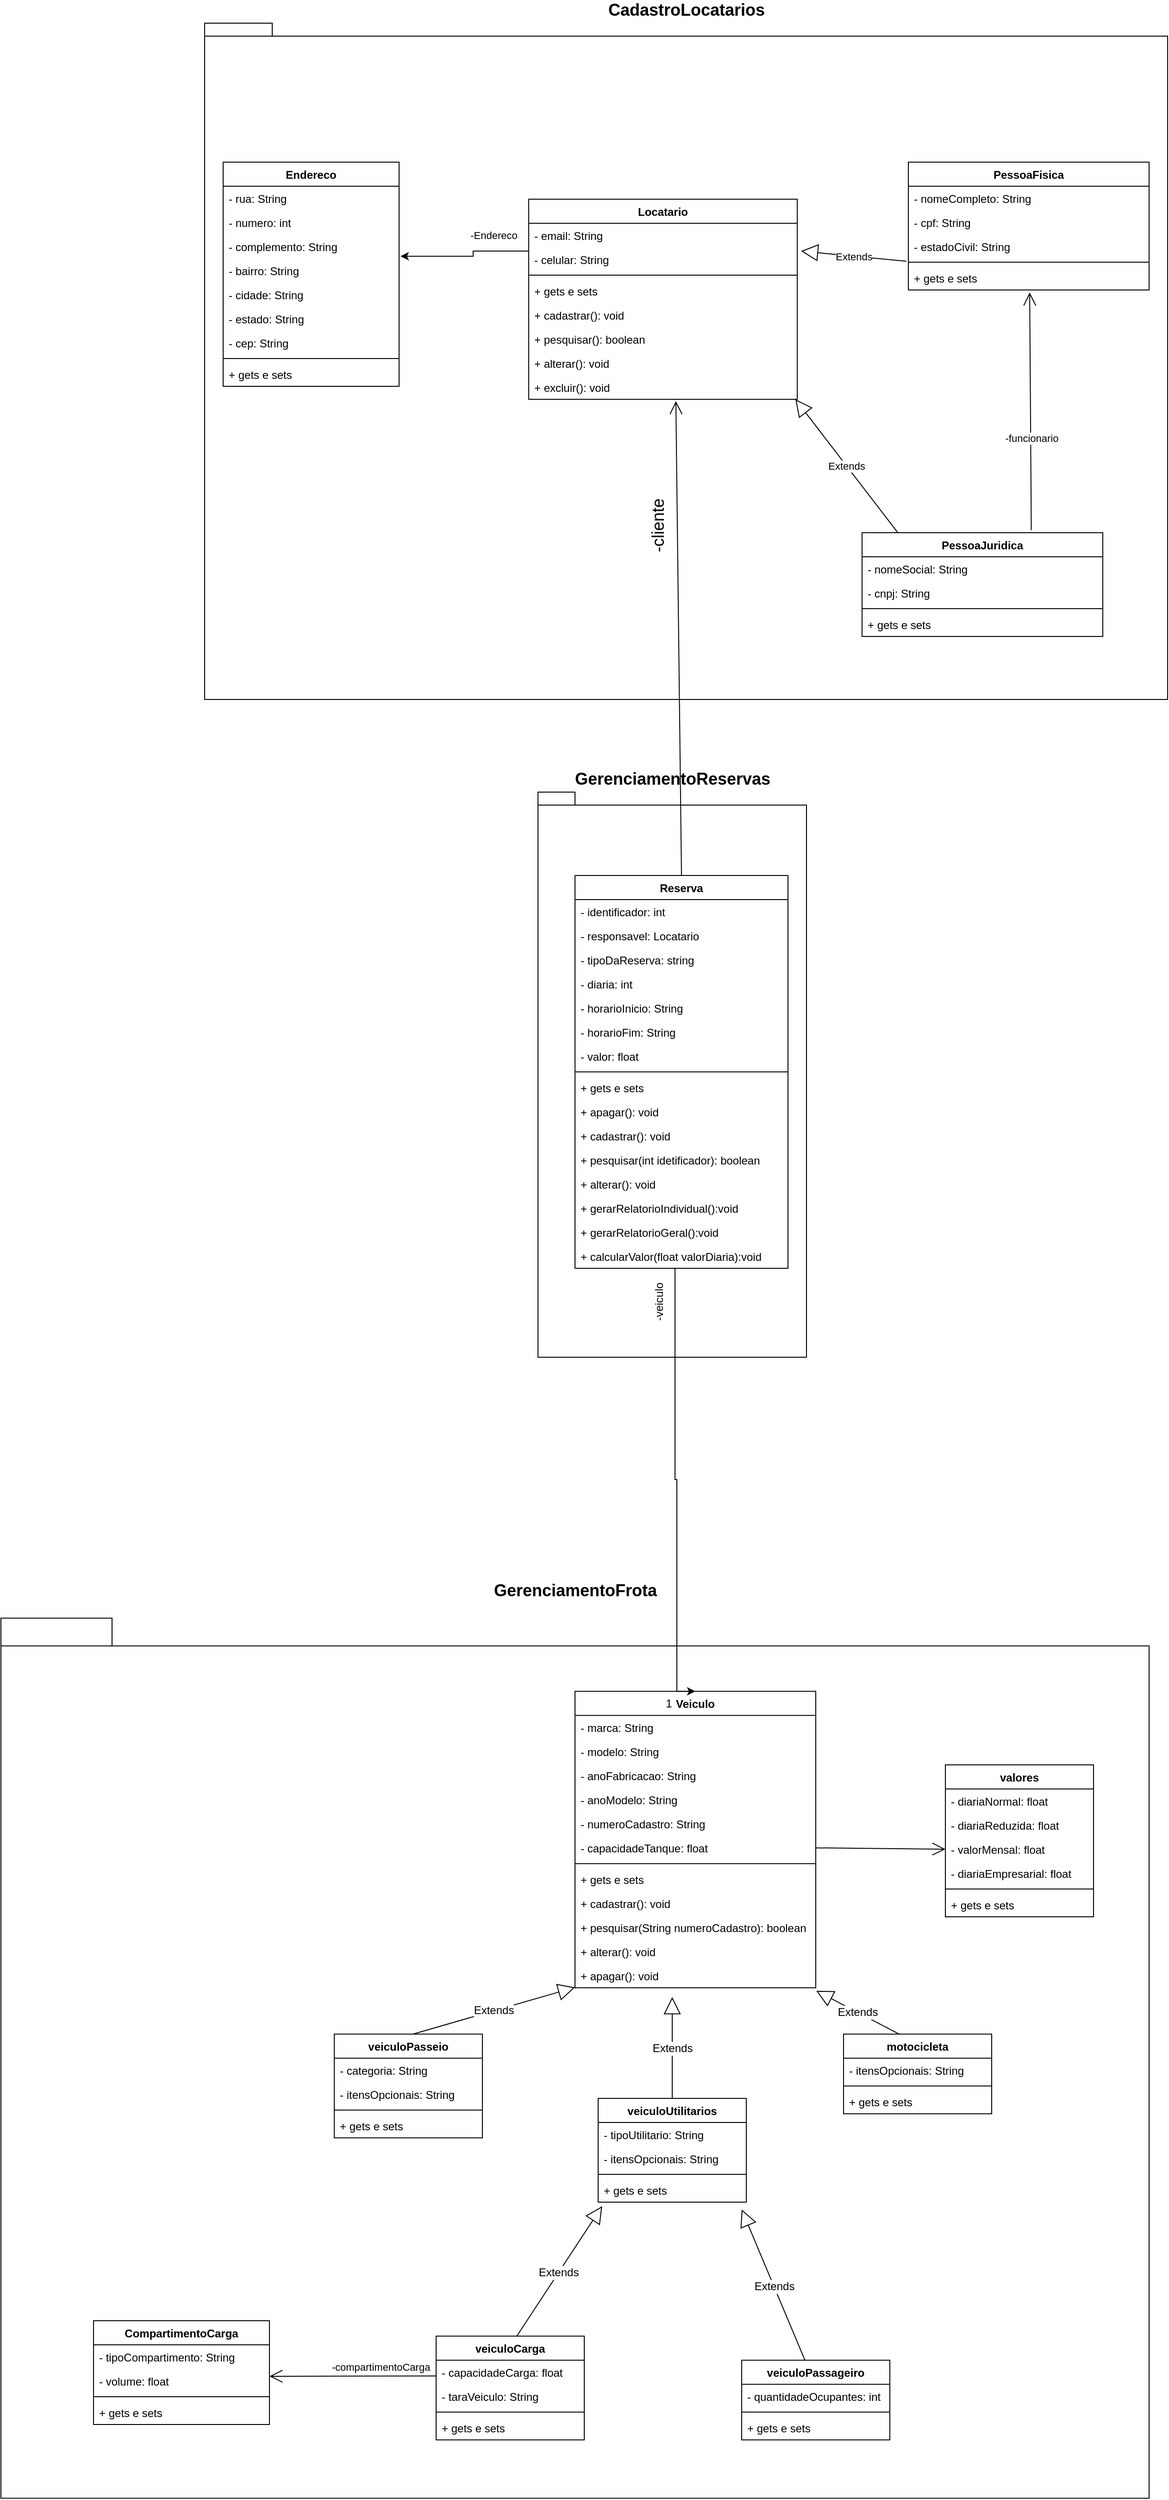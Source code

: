 <mxfile version="17.2.1" type="device" pages="3"><diagram id="tf4z2YdfsSsAsKfyZ3X5" name="UML Classe"><mxGraphModel dx="1654" dy="2797" grid="1" gridSize="10" guides="1" tooltips="1" connect="1" arrows="1" fold="1" page="1" pageScale="1" pageWidth="827" pageHeight="1169" math="0" shadow="0"><root><mxCell id="0"/><mxCell id="1" parent="0"/><mxCell id="j_2TIGvsbn6ngJ1_JgvB-1" value="&lt;font style=&quot;font-size: 18px&quot;&gt;CadastroLocatarios&lt;/font&gt;" style="shape=folder;fontStyle=1;spacingTop=10;tabWidth=40;tabHeight=14;tabPosition=left;html=1;labelBackgroundColor=none;labelBorderColor=none;labelPosition=center;verticalLabelPosition=top;align=center;verticalAlign=bottom;" parent="1" vertex="1"><mxGeometry x="-520" y="-2240" width="1040" height="730" as="geometry"/></mxCell><mxCell id="Z25f5_jNdofIZQ-uqqJR-27" value="" style="edgeStyle=orthogonalEdgeStyle;rounded=0;orthogonalLoop=1;jettySize=auto;html=1;entryX=1.008;entryY=0.907;entryDx=0;entryDy=0;entryPerimeter=0;" parent="1" source="j_2TIGvsbn6ngJ1_JgvB-14" target="j_2TIGvsbn6ngJ1_JgvB-25" edge="1"><mxGeometry relative="1" as="geometry"><mxPoint x="-250" y="-1994" as="targetPoint"/><Array as="points"><mxPoint x="-230" y="-1994"/><mxPoint x="-230" y="-1988"/></Array></mxGeometry></mxCell><mxCell id="Z25f5_jNdofIZQ-uqqJR-29" value="-Endereco" style="edgeLabel;html=1;align=center;verticalAlign=middle;resizable=0;points=[];" parent="Z25f5_jNdofIZQ-uqqJR-27" vertex="1" connectable="0"><mxGeometry x="-0.728" y="-1" relative="1" as="geometry"><mxPoint x="-19" y="-16" as="offset"/></mxGeometry></mxCell><mxCell id="j_2TIGvsbn6ngJ1_JgvB-14" value="Locatario" style="swimlane;fontStyle=1;align=center;verticalAlign=top;childLayout=stackLayout;horizontal=1;startSize=26;horizontalStack=0;resizeParent=1;resizeParentMax=0;resizeLast=0;collapsible=1;marginBottom=0;" parent="1" vertex="1"><mxGeometry x="-170" y="-2050" width="290" height="216" as="geometry"/></mxCell><mxCell id="j_2TIGvsbn6ngJ1_JgvB-15" value="- email: String" style="text;strokeColor=none;fillColor=none;align=left;verticalAlign=top;spacingLeft=4;spacingRight=4;overflow=hidden;rotatable=0;points=[[0,0.5],[1,0.5]];portConstraint=eastwest;" parent="j_2TIGvsbn6ngJ1_JgvB-14" vertex="1"><mxGeometry y="26" width="290" height="26" as="geometry"/></mxCell><mxCell id="j_2TIGvsbn6ngJ1_JgvB-18" value="- celular: String" style="text;strokeColor=none;fillColor=none;align=left;verticalAlign=top;spacingLeft=4;spacingRight=4;overflow=hidden;rotatable=0;points=[[0,0.5],[1,0.5]];portConstraint=eastwest;" parent="j_2TIGvsbn6ngJ1_JgvB-14" vertex="1"><mxGeometry y="52" width="290" height="26" as="geometry"/></mxCell><mxCell id="j_2TIGvsbn6ngJ1_JgvB-16" value="" style="line;strokeWidth=1;fillColor=none;align=left;verticalAlign=middle;spacingTop=-1;spacingLeft=3;spacingRight=3;rotatable=0;labelPosition=right;points=[];portConstraint=eastwest;" parent="j_2TIGvsbn6ngJ1_JgvB-14" vertex="1"><mxGeometry y="78" width="290" height="8" as="geometry"/></mxCell><mxCell id="j_2TIGvsbn6ngJ1_JgvB-17" value="+ gets e sets" style="text;strokeColor=none;fillColor=none;align=left;verticalAlign=top;spacingLeft=4;spacingRight=4;overflow=hidden;rotatable=0;points=[[0,0.5],[1,0.5]];portConstraint=eastwest;" parent="j_2TIGvsbn6ngJ1_JgvB-14" vertex="1"><mxGeometry y="86" width="290" height="26" as="geometry"/></mxCell><mxCell id="Z25f5_jNdofIZQ-uqqJR-9" value="+ cadastrar(): void" style="text;strokeColor=none;fillColor=none;align=left;verticalAlign=top;spacingLeft=4;spacingRight=4;overflow=hidden;rotatable=0;points=[[0,0.5],[1,0.5]];portConstraint=eastwest;rounded=0;shadow=0;glass=0;sketch=0;" parent="j_2TIGvsbn6ngJ1_JgvB-14" vertex="1"><mxGeometry y="112" width="290" height="26" as="geometry"/></mxCell><mxCell id="Z25f5_jNdofIZQ-uqqJR-11" value="+ pesquisar(): boolean" style="text;strokeColor=none;fillColor=none;align=left;verticalAlign=top;spacingLeft=4;spacingRight=4;overflow=hidden;rotatable=0;points=[[0,0.5],[1,0.5]];portConstraint=eastwest;rounded=0;shadow=0;glass=0;sketch=0;" parent="j_2TIGvsbn6ngJ1_JgvB-14" vertex="1"><mxGeometry y="138" width="290" height="26" as="geometry"/></mxCell><mxCell id="Z25f5_jNdofIZQ-uqqJR-10" value="+ alterar(): void" style="text;strokeColor=none;fillColor=none;align=left;verticalAlign=top;spacingLeft=4;spacingRight=4;overflow=hidden;rotatable=0;points=[[0,0.5],[1,0.5]];portConstraint=eastwest;rounded=0;shadow=0;glass=0;sketch=0;" parent="j_2TIGvsbn6ngJ1_JgvB-14" vertex="1"><mxGeometry y="164" width="290" height="26" as="geometry"/></mxCell><mxCell id="Z25f5_jNdofIZQ-uqqJR-12" value="+ excluir(): void" style="text;strokeColor=none;fillColor=none;align=left;verticalAlign=top;spacingLeft=4;spacingRight=4;overflow=hidden;rotatable=0;points=[[0,0.5],[1,0.5]];portConstraint=eastwest;rounded=0;shadow=0;glass=0;sketch=0;" parent="j_2TIGvsbn6ngJ1_JgvB-14" vertex="1"><mxGeometry y="190" width="290" height="26" as="geometry"/></mxCell><mxCell id="j_2TIGvsbn6ngJ1_JgvB-2" value="Endereco" style="swimlane;fontStyle=1;align=center;verticalAlign=top;childLayout=stackLayout;horizontal=1;startSize=26;horizontalStack=0;resizeParent=1;resizeParentMax=0;resizeLast=0;collapsible=1;marginBottom=0;" parent="1" vertex="1"><mxGeometry x="-500" y="-2090" width="190" height="242" as="geometry"/></mxCell><mxCell id="j_2TIGvsbn6ngJ1_JgvB-3" value="- rua: String" style="text;strokeColor=none;fillColor=none;align=left;verticalAlign=top;spacingLeft=4;spacingRight=4;overflow=hidden;rotatable=0;points=[[0,0.5],[1,0.5]];portConstraint=eastwest;" parent="j_2TIGvsbn6ngJ1_JgvB-2" vertex="1"><mxGeometry y="26" width="190" height="26" as="geometry"/></mxCell><mxCell id="j_2TIGvsbn6ngJ1_JgvB-24" value="- numero: int" style="text;strokeColor=none;fillColor=none;align=left;verticalAlign=top;spacingLeft=4;spacingRight=4;overflow=hidden;rotatable=0;points=[[0,0.5],[1,0.5]];portConstraint=eastwest;" parent="j_2TIGvsbn6ngJ1_JgvB-2" vertex="1"><mxGeometry y="52" width="190" height="26" as="geometry"/></mxCell><mxCell id="j_2TIGvsbn6ngJ1_JgvB-25" value="- complemento: String" style="text;strokeColor=none;fillColor=none;align=left;verticalAlign=top;spacingLeft=4;spacingRight=4;overflow=hidden;rotatable=0;points=[[0,0.5],[1,0.5]];portConstraint=eastwest;" parent="j_2TIGvsbn6ngJ1_JgvB-2" vertex="1"><mxGeometry y="78" width="190" height="26" as="geometry"/></mxCell><mxCell id="j_2TIGvsbn6ngJ1_JgvB-26" value="- bairro: String" style="text;strokeColor=none;fillColor=none;align=left;verticalAlign=top;spacingLeft=4;spacingRight=4;overflow=hidden;rotatable=0;points=[[0,0.5],[1,0.5]];portConstraint=eastwest;" parent="j_2TIGvsbn6ngJ1_JgvB-2" vertex="1"><mxGeometry y="104" width="190" height="26" as="geometry"/></mxCell><mxCell id="j_2TIGvsbn6ngJ1_JgvB-27" value="- cidade: String" style="text;strokeColor=none;fillColor=none;align=left;verticalAlign=top;spacingLeft=4;spacingRight=4;overflow=hidden;rotatable=0;points=[[0,0.5],[1,0.5]];portConstraint=eastwest;" parent="j_2TIGvsbn6ngJ1_JgvB-2" vertex="1"><mxGeometry y="130" width="190" height="26" as="geometry"/></mxCell><mxCell id="j_2TIGvsbn6ngJ1_JgvB-28" value="- estado: String" style="text;strokeColor=none;fillColor=none;align=left;verticalAlign=top;spacingLeft=4;spacingRight=4;overflow=hidden;rotatable=0;points=[[0,0.5],[1,0.5]];portConstraint=eastwest;" parent="j_2TIGvsbn6ngJ1_JgvB-2" vertex="1"><mxGeometry y="156" width="190" height="26" as="geometry"/></mxCell><mxCell id="j_2TIGvsbn6ngJ1_JgvB-29" value="- cep: String" style="text;strokeColor=none;fillColor=none;align=left;verticalAlign=top;spacingLeft=4;spacingRight=4;overflow=hidden;rotatable=0;points=[[0,0.5],[1,0.5]];portConstraint=eastwest;" parent="j_2TIGvsbn6ngJ1_JgvB-2" vertex="1"><mxGeometry y="182" width="190" height="26" as="geometry"/></mxCell><mxCell id="j_2TIGvsbn6ngJ1_JgvB-4" value="" style="line;strokeWidth=1;fillColor=none;align=left;verticalAlign=middle;spacingTop=-1;spacingLeft=3;spacingRight=3;rotatable=0;labelPosition=right;points=[];portConstraint=eastwest;" parent="j_2TIGvsbn6ngJ1_JgvB-2" vertex="1"><mxGeometry y="208" width="190" height="8" as="geometry"/></mxCell><mxCell id="j_2TIGvsbn6ngJ1_JgvB-5" value="+ gets e sets&#10;" style="text;strokeColor=none;fillColor=none;align=left;verticalAlign=top;spacingLeft=4;spacingRight=4;overflow=hidden;rotatable=0;points=[[0,0.5],[1,0.5]];portConstraint=eastwest;" parent="j_2TIGvsbn6ngJ1_JgvB-2" vertex="1"><mxGeometry y="216" width="190" height="26" as="geometry"/></mxCell><mxCell id="j_2TIGvsbn6ngJ1_JgvB-63" value="Extends" style="endArrow=block;endSize=16;endFill=0;html=1;rounded=0;entryX=1.014;entryY=1.154;entryDx=0;entryDy=0;exitX=-0.008;exitY=-0.192;exitDx=0;exitDy=0;exitPerimeter=0;entryPerimeter=0;" parent="1" source="Z25f5_jNdofIZQ-uqqJR-4" target="j_2TIGvsbn6ngJ1_JgvB-15" edge="1"><mxGeometry width="160" relative="1" as="geometry"><mxPoint x="300" y="-1855" as="sourcePoint"/><mxPoint x="170" y="-1725" as="targetPoint"/></mxGeometry></mxCell><mxCell id="j_2TIGvsbn6ngJ1_JgvB-65" value="Extends" style="endArrow=block;endSize=16;endFill=0;html=1;rounded=0;exitX=0.149;exitY=0.001;exitDx=0;exitDy=0;entryX=0.993;entryY=1;entryDx=0;entryDy=0;entryPerimeter=0;exitPerimeter=0;" parent="1" source="Z25f5_jNdofIZQ-uqqJR-13" target="Z25f5_jNdofIZQ-uqqJR-12" edge="1"><mxGeometry width="160" relative="1" as="geometry"><mxPoint x="290" y="-1500" as="sourcePoint"/><mxPoint x="90" y="-1730" as="targetPoint"/><Array as="points"/></mxGeometry></mxCell><mxCell id="FloNx-xwUj_SRYvBTAJA-1" value="&lt;p&gt;&lt;span style=&quot;font-size: 18px&quot;&gt;GerenciamentoFrota&lt;/span&gt;&lt;/p&gt;" style="shape=folder;fontStyle=1;spacingTop=10;tabWidth=120;tabHeight=30;tabPosition=left;html=1;align=center;labelPosition=center;verticalLabelPosition=top;verticalAlign=bottom;fontSize=16;" parent="1" vertex="1"><mxGeometry x="-740" y="-518.4" width="1240" height="950" as="geometry"/></mxCell><mxCell id="FloNx-xwUj_SRYvBTAJA-3" value="Veiculo" style="swimlane;fontStyle=1;align=center;verticalAlign=top;childLayout=stackLayout;horizontal=1;startSize=26;horizontalStack=0;resizeParent=1;resizeParentMax=0;resizeLast=0;collapsible=1;marginBottom=0;fontSize=12;" parent="1" vertex="1"><mxGeometry x="-120" y="-439.4" width="260" height="320" as="geometry"/></mxCell><mxCell id="FloNx-xwUj_SRYvBTAJA-4" value="- marca: String&#10;" style="text;strokeColor=none;fillColor=none;align=left;verticalAlign=top;spacingLeft=4;spacingRight=4;overflow=hidden;rotatable=0;points=[[0,0.5],[1,0.5]];portConstraint=eastwest;fontSize=12;" parent="FloNx-xwUj_SRYvBTAJA-3" vertex="1"><mxGeometry y="26" width="260" height="26" as="geometry"/></mxCell><mxCell id="FloNx-xwUj_SRYvBTAJA-19" value="- modelo: String&#10;" style="text;strokeColor=none;fillColor=none;align=left;verticalAlign=top;spacingLeft=4;spacingRight=4;overflow=hidden;rotatable=0;points=[[0,0.5],[1,0.5]];portConstraint=eastwest;fontSize=12;" parent="FloNx-xwUj_SRYvBTAJA-3" vertex="1"><mxGeometry y="52" width="260" height="26" as="geometry"/></mxCell><mxCell id="FloNx-xwUj_SRYvBTAJA-20" value="- anoFabricacao: String&#10;" style="text;strokeColor=none;fillColor=none;align=left;verticalAlign=top;spacingLeft=4;spacingRight=4;overflow=hidden;rotatable=0;points=[[0,0.5],[1,0.5]];portConstraint=eastwest;fontSize=12;" parent="FloNx-xwUj_SRYvBTAJA-3" vertex="1"><mxGeometry y="78" width="260" height="26" as="geometry"/></mxCell><mxCell id="FloNx-xwUj_SRYvBTAJA-21" value="- anoModelo: String&#10;" style="text;strokeColor=none;fillColor=none;align=left;verticalAlign=top;spacingLeft=4;spacingRight=4;overflow=hidden;rotatable=0;points=[[0,0.5],[1,0.5]];portConstraint=eastwest;fontSize=12;" parent="FloNx-xwUj_SRYvBTAJA-3" vertex="1"><mxGeometry y="104" width="260" height="26" as="geometry"/></mxCell><mxCell id="FloNx-xwUj_SRYvBTAJA-23" value="- numeroCadastro: String&#10;" style="text;strokeColor=none;fillColor=none;align=left;verticalAlign=top;spacingLeft=4;spacingRight=4;overflow=hidden;rotatable=0;points=[[0,0.5],[1,0.5]];portConstraint=eastwest;fontSize=12;" parent="FloNx-xwUj_SRYvBTAJA-3" vertex="1"><mxGeometry y="130" width="260" height="26" as="geometry"/></mxCell><mxCell id="FloNx-xwUj_SRYvBTAJA-24" value="- capacidadeTanque: float&#10;" style="text;strokeColor=none;fillColor=none;align=left;verticalAlign=top;spacingLeft=4;spacingRight=4;overflow=hidden;rotatable=0;points=[[0,0.5],[1,0.5]];portConstraint=eastwest;fontSize=12;" parent="FloNx-xwUj_SRYvBTAJA-3" vertex="1"><mxGeometry y="156" width="260" height="26" as="geometry"/></mxCell><mxCell id="FloNx-xwUj_SRYvBTAJA-5" value="" style="line;strokeWidth=1;fillColor=none;align=left;verticalAlign=middle;spacingTop=-1;spacingLeft=3;spacingRight=3;rotatable=0;labelPosition=right;points=[];portConstraint=eastwest;fontSize=15;" parent="FloNx-xwUj_SRYvBTAJA-3" vertex="1"><mxGeometry y="182" width="260" height="8" as="geometry"/></mxCell><mxCell id="FloNx-xwUj_SRYvBTAJA-6" value="+ gets e sets" style="text;strokeColor=none;fillColor=none;align=left;verticalAlign=top;spacingLeft=4;spacingRight=4;overflow=hidden;rotatable=0;points=[[0,0.5],[1,0.5]];portConstraint=eastwest;fontSize=12;" parent="FloNx-xwUj_SRYvBTAJA-3" vertex="1"><mxGeometry y="190" width="260" height="26" as="geometry"/></mxCell><mxCell id="FloNx-xwUj_SRYvBTAJA-26" value="+ cadastrar(): void" style="text;strokeColor=none;fillColor=none;align=left;verticalAlign=top;spacingLeft=4;spacingRight=4;overflow=hidden;rotatable=0;points=[[0,0.5],[1,0.5]];portConstraint=eastwest;fontSize=12;" parent="FloNx-xwUj_SRYvBTAJA-3" vertex="1"><mxGeometry y="216" width="260" height="26" as="geometry"/></mxCell><mxCell id="FloNx-xwUj_SRYvBTAJA-27" value="+ pesquisar(String numeroCadastro): boolean" style="text;strokeColor=none;fillColor=none;align=left;verticalAlign=top;spacingLeft=4;spacingRight=4;overflow=hidden;rotatable=0;points=[[0,0.5],[1,0.5]];portConstraint=eastwest;fontSize=12;" parent="FloNx-xwUj_SRYvBTAJA-3" vertex="1"><mxGeometry y="242" width="260" height="26" as="geometry"/></mxCell><mxCell id="FloNx-xwUj_SRYvBTAJA-28" value="+ alterar(): void" style="text;strokeColor=none;fillColor=none;align=left;verticalAlign=top;spacingLeft=4;spacingRight=4;overflow=hidden;rotatable=0;points=[[0,0.5],[1,0.5]];portConstraint=eastwest;fontSize=12;" parent="FloNx-xwUj_SRYvBTAJA-3" vertex="1"><mxGeometry y="268" width="260" height="26" as="geometry"/></mxCell><mxCell id="FloNx-xwUj_SRYvBTAJA-29" value="+ apagar(): void" style="text;strokeColor=none;fillColor=none;align=left;verticalAlign=top;spacingLeft=4;spacingRight=4;overflow=hidden;rotatable=0;points=[[0,0.5],[1,0.5]];portConstraint=eastwest;fontSize=12;" parent="FloNx-xwUj_SRYvBTAJA-3" vertex="1"><mxGeometry y="294" width="260" height="26" as="geometry"/></mxCell><mxCell id="FloNx-xwUj_SRYvBTAJA-122" value="Extends" style="endArrow=block;endSize=16;endFill=0;html=1;rounded=0;fontSize=12;exitX=0.5;exitY=0;exitDx=0;exitDy=0;entryX=0;entryY=0.983;entryDx=0;entryDy=0;entryPerimeter=0;" parent="1" target="FloNx-xwUj_SRYvBTAJA-29" edge="1"><mxGeometry width="160" relative="1" as="geometry"><mxPoint x="-295" y="-69.4" as="sourcePoint"/><mxPoint x="-120" y="-109.4" as="targetPoint"/></mxGeometry></mxCell><mxCell id="FloNx-xwUj_SRYvBTAJA-125" value="Extends" style="endArrow=block;endSize=16;endFill=0;html=1;rounded=0;fontSize=12;exitX=0.5;exitY=0;exitDx=0;exitDy=0;" parent="1" edge="1"><mxGeometry width="160" relative="1" as="geometry"><mxPoint x="-15" y="0.6" as="sourcePoint"/><mxPoint x="-15" y="-109.4" as="targetPoint"/></mxGeometry></mxCell><mxCell id="FloNx-xwUj_SRYvBTAJA-126" value="Extends" style="endArrow=block;endSize=16;endFill=0;html=1;rounded=0;fontSize=12;entryX=1.002;entryY=1.125;entryDx=0;entryDy=0;entryPerimeter=0;exitX=0.5;exitY=0;exitDx=0;exitDy=0;" parent="1" target="FloNx-xwUj_SRYvBTAJA-29" edge="1"><mxGeometry width="160" relative="1" as="geometry"><mxPoint x="230" y="-69.4" as="sourcePoint"/><mxPoint x="280" y="-59.4" as="targetPoint"/></mxGeometry></mxCell><mxCell id="FloNx-xwUj_SRYvBTAJA-127" value="Extends" style="endArrow=block;endSize=16;endFill=0;html=1;rounded=0;fontSize=12;exitX=0.475;exitY=-0.019;exitDx=0;exitDy=0;exitPerimeter=0;entryX=0.027;entryY=1.167;entryDx=0;entryDy=0;entryPerimeter=0;" parent="1" target="I_moLRz6G5yzrcIz-WSz-27" edge="1"><mxGeometry width="160" relative="1" as="geometry"><mxPoint x="-184.5" y="259.118" as="sourcePoint"/><mxPoint x="-95.96" y="141.666" as="targetPoint"/></mxGeometry></mxCell><mxCell id="FloNx-xwUj_SRYvBTAJA-128" value="Extends" style="endArrow=block;endSize=16;endFill=0;html=1;rounded=0;fontSize=12;entryX=0.969;entryY=1.308;entryDx=0;entryDy=0;exitX=0.5;exitY=0;exitDx=0;exitDy=0;entryPerimeter=0;" parent="1" target="I_moLRz6G5yzrcIz-WSz-27" edge="1"><mxGeometry width="160" relative="1" as="geometry"><mxPoint x="130" y="286.6" as="sourcePoint"/><mxPoint x="66.6" y="138.338" as="targetPoint"/></mxGeometry></mxCell><mxCell id="inO1m00zNgnuYgBZRjdT-2" value="CompartimentoCarga" style="swimlane;fontStyle=1;align=center;verticalAlign=top;childLayout=stackLayout;horizontal=1;startSize=26;horizontalStack=0;resizeParent=1;resizeParentMax=0;resizeLast=0;collapsible=1;marginBottom=0;" parent="1" vertex="1"><mxGeometry x="-640" y="240" width="190" height="112" as="geometry"/></mxCell><mxCell id="inO1m00zNgnuYgBZRjdT-3" value="- tipoCompartimento: String" style="text;strokeColor=none;fillColor=none;align=left;verticalAlign=top;spacingLeft=4;spacingRight=4;overflow=hidden;rotatable=0;points=[[0,0.5],[1,0.5]];portConstraint=eastwest;" parent="inO1m00zNgnuYgBZRjdT-2" vertex="1"><mxGeometry y="26" width="190" height="26" as="geometry"/></mxCell><mxCell id="inO1m00zNgnuYgBZRjdT-7" value="- volume: float" style="text;strokeColor=none;fillColor=none;align=left;verticalAlign=top;spacingLeft=4;spacingRight=4;overflow=hidden;rotatable=0;points=[[0,0.5],[1,0.5]];portConstraint=eastwest;" parent="inO1m00zNgnuYgBZRjdT-2" vertex="1"><mxGeometry y="52" width="190" height="26" as="geometry"/></mxCell><mxCell id="inO1m00zNgnuYgBZRjdT-4" value="" style="line;strokeWidth=1;fillColor=none;align=left;verticalAlign=middle;spacingTop=-1;spacingLeft=3;spacingRight=3;rotatable=0;labelPosition=right;points=[];portConstraint=eastwest;" parent="inO1m00zNgnuYgBZRjdT-2" vertex="1"><mxGeometry y="78" width="190" height="8" as="geometry"/></mxCell><mxCell id="inO1m00zNgnuYgBZRjdT-8" value="+ gets e sets" style="text;strokeColor=none;fillColor=none;align=left;verticalAlign=top;spacingLeft=4;spacingRight=4;overflow=hidden;rotatable=0;points=[[0,0.5],[1,0.5]];portConstraint=eastwest;fontSize=12;" parent="inO1m00zNgnuYgBZRjdT-2" vertex="1"><mxGeometry y="86" width="190" height="26" as="geometry"/></mxCell><mxCell id="inO1m00zNgnuYgBZRjdT-20" value="&lt;font style=&quot;font-size: 18px&quot;&gt;GerenciamentoReservas&lt;/font&gt;" style="shape=folder;fontStyle=1;spacingTop=10;tabWidth=40;tabHeight=14;tabPosition=left;html=1;labelPosition=center;verticalLabelPosition=top;align=center;verticalAlign=bottom;" parent="1" vertex="1"><mxGeometry x="-160" y="-1410" width="290" height="610" as="geometry"/></mxCell><mxCell id="inO1m00zNgnuYgBZRjdT-44" style="edgeStyle=orthogonalEdgeStyle;rounded=0;orthogonalLoop=1;jettySize=auto;html=1;entryX=0.5;entryY=0;entryDx=0;entryDy=0;fontSize=12;" parent="1" source="inO1m00zNgnuYgBZRjdT-22" target="FloNx-xwUj_SRYvBTAJA-3" edge="1"><mxGeometry relative="1" as="geometry"><Array as="points"><mxPoint x="-12" y="-668"/><mxPoint x="-10" y="-668"/><mxPoint x="-10" y="-439"/></Array></mxGeometry></mxCell><mxCell id="inO1m00zNgnuYgBZRjdT-45" value="-veiculo" style="edgeLabel;html=1;align=center;verticalAlign=middle;resizable=0;points=[];fontSize=12;rotation=270;" parent="inO1m00zNgnuYgBZRjdT-44" vertex="1" connectable="0"><mxGeometry x="-0.742" y="-4" relative="1" as="geometry"><mxPoint x="-13" y="-25" as="offset"/></mxGeometry></mxCell><mxCell id="inO1m00zNgnuYgBZRjdT-49" value="1" style="edgeLabel;html=1;align=center;verticalAlign=middle;resizable=0;points=[];fontSize=12;" parent="inO1m00zNgnuYgBZRjdT-44" vertex="1" connectable="0"><mxGeometry x="0.92" y="-2" relative="1" as="geometry"><mxPoint x="-10" y="11" as="offset"/></mxGeometry></mxCell><mxCell id="inO1m00zNgnuYgBZRjdT-22" value="Reserva" style="swimlane;fontStyle=1;align=center;verticalAlign=top;childLayout=stackLayout;horizontal=1;startSize=26;horizontalStack=0;resizeParent=1;resizeParentMax=0;resizeLast=0;collapsible=1;marginBottom=0;fontSize=12;" parent="1" vertex="1"><mxGeometry x="-120" y="-1320" width="230" height="424" as="geometry"/></mxCell><mxCell id="inO1m00zNgnuYgBZRjdT-23" value="- identificador: int" style="text;strokeColor=none;fillColor=none;align=left;verticalAlign=top;spacingLeft=4;spacingRight=4;overflow=hidden;rotatable=0;points=[[0,0.5],[1,0.5]];portConstraint=eastwest;fontSize=12;" parent="inO1m00zNgnuYgBZRjdT-22" vertex="1"><mxGeometry y="26" width="230" height="26" as="geometry"/></mxCell><mxCell id="inO1m00zNgnuYgBZRjdT-30" value="- responsavel: Locatario" style="text;strokeColor=none;fillColor=none;align=left;verticalAlign=top;spacingLeft=4;spacingRight=4;overflow=hidden;rotatable=0;points=[[0,0.5],[1,0.5]];portConstraint=eastwest;fontSize=12;" parent="inO1m00zNgnuYgBZRjdT-22" vertex="1"><mxGeometry y="52" width="230" height="26" as="geometry"/></mxCell><mxCell id="inO1m00zNgnuYgBZRjdT-26" value="- tipoDaReserva: string" style="text;strokeColor=none;fillColor=none;align=left;verticalAlign=top;spacingLeft=4;spacingRight=4;overflow=hidden;rotatable=0;points=[[0,0.5],[1,0.5]];portConstraint=eastwest;fontSize=12;" parent="inO1m00zNgnuYgBZRjdT-22" vertex="1"><mxGeometry y="78" width="230" height="26" as="geometry"/></mxCell><mxCell id="inO1m00zNgnuYgBZRjdT-27" value="- diaria: int" style="text;strokeColor=none;fillColor=none;align=left;verticalAlign=top;spacingLeft=4;spacingRight=4;overflow=hidden;rotatable=0;points=[[0,0.5],[1,0.5]];portConstraint=eastwest;fontSize=12;" parent="inO1m00zNgnuYgBZRjdT-22" vertex="1"><mxGeometry y="104" width="230" height="26" as="geometry"/></mxCell><mxCell id="inO1m00zNgnuYgBZRjdT-28" value="- horarioInicio: String" style="text;strokeColor=none;fillColor=none;align=left;verticalAlign=top;spacingLeft=4;spacingRight=4;overflow=hidden;rotatable=0;points=[[0,0.5],[1,0.5]];portConstraint=eastwest;fontSize=12;" parent="inO1m00zNgnuYgBZRjdT-22" vertex="1"><mxGeometry y="130" width="230" height="26" as="geometry"/></mxCell><mxCell id="inO1m00zNgnuYgBZRjdT-29" value="- horarioFim: String" style="text;strokeColor=none;fillColor=none;align=left;verticalAlign=top;spacingLeft=4;spacingRight=4;overflow=hidden;rotatable=0;points=[[0,0.5],[1,0.5]];portConstraint=eastwest;fontSize=12;" parent="inO1m00zNgnuYgBZRjdT-22" vertex="1"><mxGeometry y="156" width="230" height="26" as="geometry"/></mxCell><mxCell id="inO1m00zNgnuYgBZRjdT-31" value="- valor: float" style="text;strokeColor=none;fillColor=none;align=left;verticalAlign=top;spacingLeft=4;spacingRight=4;overflow=hidden;rotatable=0;points=[[0,0.5],[1,0.5]];portConstraint=eastwest;fontSize=12;" parent="inO1m00zNgnuYgBZRjdT-22" vertex="1"><mxGeometry y="182" width="230" height="26" as="geometry"/></mxCell><mxCell id="inO1m00zNgnuYgBZRjdT-24" value="" style="line;strokeWidth=1;fillColor=none;align=left;verticalAlign=middle;spacingTop=-1;spacingLeft=3;spacingRight=3;rotatable=0;labelPosition=right;points=[];portConstraint=eastwest;fontSize=18;" parent="inO1m00zNgnuYgBZRjdT-22" vertex="1"><mxGeometry y="208" width="230" height="8" as="geometry"/></mxCell><mxCell id="inO1m00zNgnuYgBZRjdT-32" value="+ gets e sets" style="text;strokeColor=none;fillColor=none;align=left;verticalAlign=top;spacingLeft=4;spacingRight=4;overflow=hidden;rotatable=0;points=[[0,0.5],[1,0.5]];portConstraint=eastwest;fontSize=12;" parent="inO1m00zNgnuYgBZRjdT-22" vertex="1"><mxGeometry y="216" width="230" height="26" as="geometry"/></mxCell><mxCell id="inO1m00zNgnuYgBZRjdT-36" value="+ apagar(): void" style="text;strokeColor=none;fillColor=none;align=left;verticalAlign=top;spacingLeft=4;spacingRight=4;overflow=hidden;rotatable=0;points=[[0,0.5],[1,0.5]];portConstraint=eastwest;fontSize=12;" parent="inO1m00zNgnuYgBZRjdT-22" vertex="1"><mxGeometry y="242" width="230" height="26" as="geometry"/></mxCell><mxCell id="inO1m00zNgnuYgBZRjdT-33" value="+ cadastrar(): void" style="text;strokeColor=none;fillColor=none;align=left;verticalAlign=top;spacingLeft=4;spacingRight=4;overflow=hidden;rotatable=0;points=[[0,0.5],[1,0.5]];portConstraint=eastwest;fontSize=12;" parent="inO1m00zNgnuYgBZRjdT-22" vertex="1"><mxGeometry y="268" width="230" height="26" as="geometry"/></mxCell><mxCell id="inO1m00zNgnuYgBZRjdT-34" value="+ pesquisar(int idetificador): boolean" style="text;strokeColor=none;fillColor=none;align=left;verticalAlign=top;spacingLeft=4;spacingRight=4;overflow=hidden;rotatable=0;points=[[0,0.5],[1,0.5]];portConstraint=eastwest;fontSize=12;" parent="inO1m00zNgnuYgBZRjdT-22" vertex="1"><mxGeometry y="294" width="230" height="26" as="geometry"/></mxCell><mxCell id="inO1m00zNgnuYgBZRjdT-35" value="+ alterar(): void" style="text;strokeColor=none;fillColor=none;align=left;verticalAlign=top;spacingLeft=4;spacingRight=4;overflow=hidden;rotatable=0;points=[[0,0.5],[1,0.5]];portConstraint=eastwest;fontSize=12;" parent="inO1m00zNgnuYgBZRjdT-22" vertex="1"><mxGeometry y="320" width="230" height="26" as="geometry"/></mxCell><mxCell id="inO1m00zNgnuYgBZRjdT-37" value="+ gerarRelatorioIndividual():void" style="text;strokeColor=none;fillColor=none;align=left;verticalAlign=top;spacingLeft=4;spacingRight=4;overflow=hidden;rotatable=0;points=[[0,0.5],[1,0.5]];portConstraint=eastwest;fontSize=12;" parent="inO1m00zNgnuYgBZRjdT-22" vertex="1"><mxGeometry y="346" width="230" height="26" as="geometry"/></mxCell><mxCell id="inO1m00zNgnuYgBZRjdT-38" value="+ gerarRelatorioGeral():void" style="text;strokeColor=none;fillColor=none;align=left;verticalAlign=top;spacingLeft=4;spacingRight=4;overflow=hidden;rotatable=0;points=[[0,0.5],[1,0.5]];portConstraint=eastwest;fontSize=12;" parent="inO1m00zNgnuYgBZRjdT-22" vertex="1"><mxGeometry y="372" width="230" height="26" as="geometry"/></mxCell><mxCell id="inO1m00zNgnuYgBZRjdT-50" value="+ calcularValor(float valorDiaria):void" style="text;strokeColor=none;fillColor=none;align=left;verticalAlign=top;spacingLeft=4;spacingRight=4;overflow=hidden;rotatable=0;points=[[0,0.5],[1,0.5]];portConstraint=eastwest;fontSize=12;" parent="inO1m00zNgnuYgBZRjdT-22" vertex="1"><mxGeometry y="398" width="230" height="26" as="geometry"/></mxCell><mxCell id="Z25f5_jNdofIZQ-uqqJR-1" value="PessoaFisica" style="swimlane;fontStyle=1;align=center;verticalAlign=top;childLayout=stackLayout;horizontal=1;startSize=26;horizontalStack=0;resizeParent=1;resizeParentMax=0;resizeLast=0;collapsible=1;marginBottom=0;rounded=0;shadow=0;glass=0;sketch=0;" parent="1" vertex="1"><mxGeometry x="240" y="-2090" width="260" height="138" as="geometry"/></mxCell><mxCell id="Z25f5_jNdofIZQ-uqqJR-2" value="- nomeCompleto: String" style="text;strokeColor=none;fillColor=none;align=left;verticalAlign=top;spacingLeft=4;spacingRight=4;overflow=hidden;rotatable=0;points=[[0,0.5],[1,0.5]];portConstraint=eastwest;rounded=0;shadow=0;glass=0;sketch=0;" parent="Z25f5_jNdofIZQ-uqqJR-1" vertex="1"><mxGeometry y="26" width="260" height="26" as="geometry"/></mxCell><mxCell id="Z25f5_jNdofIZQ-uqqJR-7" value="- cpf: String" style="text;strokeColor=none;fillColor=none;align=left;verticalAlign=top;spacingLeft=4;spacingRight=4;overflow=hidden;rotatable=0;points=[[0,0.5],[1,0.5]];portConstraint=eastwest;rounded=0;shadow=0;glass=0;sketch=0;" parent="Z25f5_jNdofIZQ-uqqJR-1" vertex="1"><mxGeometry y="52" width="260" height="26" as="geometry"/></mxCell><mxCell id="Z25f5_jNdofIZQ-uqqJR-8" value="- estadoCivil: String" style="text;strokeColor=none;fillColor=none;align=left;verticalAlign=top;spacingLeft=4;spacingRight=4;overflow=hidden;rotatable=0;points=[[0,0.5],[1,0.5]];portConstraint=eastwest;rounded=0;shadow=0;glass=0;sketch=0;" parent="Z25f5_jNdofIZQ-uqqJR-1" vertex="1"><mxGeometry y="78" width="260" height="26" as="geometry"/></mxCell><mxCell id="Z25f5_jNdofIZQ-uqqJR-3" value="" style="line;strokeWidth=1;fillColor=none;align=left;verticalAlign=middle;spacingTop=-1;spacingLeft=3;spacingRight=3;rotatable=0;labelPosition=right;points=[];portConstraint=eastwest;rounded=0;shadow=0;glass=0;sketch=0;" parent="Z25f5_jNdofIZQ-uqqJR-1" vertex="1"><mxGeometry y="104" width="260" height="8" as="geometry"/></mxCell><mxCell id="Z25f5_jNdofIZQ-uqqJR-4" value="+ gets e sets" style="text;strokeColor=none;fillColor=none;align=left;verticalAlign=top;spacingLeft=4;spacingRight=4;overflow=hidden;rotatable=0;points=[[0,0.5],[1,0.5]];portConstraint=eastwest;rounded=0;shadow=0;glass=0;sketch=0;" parent="Z25f5_jNdofIZQ-uqqJR-1" vertex="1"><mxGeometry y="112" width="260" height="26" as="geometry"/></mxCell><mxCell id="Z25f5_jNdofIZQ-uqqJR-13" value="PessoaJuridica" style="swimlane;fontStyle=1;align=center;verticalAlign=top;childLayout=stackLayout;horizontal=1;startSize=26;horizontalStack=0;resizeParent=1;resizeParentMax=0;resizeLast=0;collapsible=1;marginBottom=0;rounded=0;shadow=0;glass=0;sketch=0;" parent="1" vertex="1"><mxGeometry x="190" y="-1690" width="260" height="112" as="geometry"/></mxCell><mxCell id="Z25f5_jNdofIZQ-uqqJR-14" value="- nomeSocial: String" style="text;strokeColor=none;fillColor=none;align=left;verticalAlign=top;spacingLeft=4;spacingRight=4;overflow=hidden;rotatable=0;points=[[0,0.5],[1,0.5]];portConstraint=eastwest;rounded=0;shadow=0;glass=0;sketch=0;" parent="Z25f5_jNdofIZQ-uqqJR-13" vertex="1"><mxGeometry y="26" width="260" height="26" as="geometry"/></mxCell><mxCell id="Z25f5_jNdofIZQ-uqqJR-15" value="- cnpj: String" style="text;strokeColor=none;fillColor=none;align=left;verticalAlign=top;spacingLeft=4;spacingRight=4;overflow=hidden;rotatable=0;points=[[0,0.5],[1,0.5]];portConstraint=eastwest;rounded=0;shadow=0;glass=0;sketch=0;" parent="Z25f5_jNdofIZQ-uqqJR-13" vertex="1"><mxGeometry y="52" width="260" height="26" as="geometry"/></mxCell><mxCell id="Z25f5_jNdofIZQ-uqqJR-17" value="" style="line;strokeWidth=1;fillColor=none;align=left;verticalAlign=middle;spacingTop=-1;spacingLeft=3;spacingRight=3;rotatable=0;labelPosition=right;points=[];portConstraint=eastwest;rounded=0;shadow=0;glass=0;sketch=0;" parent="Z25f5_jNdofIZQ-uqqJR-13" vertex="1"><mxGeometry y="78" width="260" height="8" as="geometry"/></mxCell><mxCell id="Z25f5_jNdofIZQ-uqqJR-18" value="+ gets e sets" style="text;strokeColor=none;fillColor=none;align=left;verticalAlign=top;spacingLeft=4;spacingRight=4;overflow=hidden;rotatable=0;points=[[0,0.5],[1,0.5]];portConstraint=eastwest;rounded=0;shadow=0;glass=0;sketch=0;" parent="Z25f5_jNdofIZQ-uqqJR-13" vertex="1"><mxGeometry y="86" width="260" height="26" as="geometry"/></mxCell><mxCell id="Z25f5_jNdofIZQ-uqqJR-37" value="" style="endArrow=open;endFill=1;endSize=12;html=1;rounded=0;exitX=0.5;exitY=0;exitDx=0;exitDy=0;entryX=0.548;entryY=1.077;entryDx=0;entryDy=0;entryPerimeter=0;" parent="1" source="inO1m00zNgnuYgBZRjdT-22" target="Z25f5_jNdofIZQ-uqqJR-12" edge="1"><mxGeometry width="160" relative="1" as="geometry"><mxPoint x="480" y="-1520" as="sourcePoint"/><mxPoint x="-30" y="-1960" as="targetPoint"/></mxGeometry></mxCell><mxCell id="Z25f5_jNdofIZQ-uqqJR-38" value="-cliente" style="edgeLabel;html=1;align=center;verticalAlign=middle;resizable=0;points=[];fontSize=18;labelPosition=center;verticalLabelPosition=middle;rotation=270;" parent="Z25f5_jNdofIZQ-uqqJR-37" vertex="1" connectable="0"><mxGeometry x="-0.327" y="4" relative="1" as="geometry"><mxPoint x="-19" y="-205" as="offset"/></mxGeometry></mxCell><mxCell id="I_moLRz6G5yzrcIz-WSz-5" value="" style="endArrow=open;endFill=1;endSize=12;html=1;rounded=0;exitX=0;exitY=0.5;exitDx=0;exitDy=0;" parent="1" edge="1"><mxGeometry width="160" relative="1" as="geometry"><mxPoint x="-270" y="299.6" as="sourcePoint"/><mxPoint x="-450" y="300" as="targetPoint"/></mxGeometry></mxCell><mxCell id="I_moLRz6G5yzrcIz-WSz-6" value="-compartimentoCarga" style="edgeLabel;html=1;align=center;verticalAlign=middle;resizable=0;points=[];" parent="I_moLRz6G5yzrcIz-WSz-5" vertex="1" connectable="0"><mxGeometry x="-0.354" y="-1" relative="1" as="geometry"><mxPoint x="-2" y="-9" as="offset"/></mxGeometry></mxCell><mxCell id="I_moLRz6G5yzrcIz-WSz-7" value="veiculoPasseio" style="swimlane;fontStyle=1;align=center;verticalAlign=top;childLayout=stackLayout;horizontal=1;startSize=26;horizontalStack=0;resizeParent=1;resizeParentMax=0;resizeLast=0;collapsible=1;marginBottom=0;" parent="1" vertex="1"><mxGeometry x="-380" y="-69.4" width="160" height="112" as="geometry"/></mxCell><mxCell id="FloNx-xwUj_SRYvBTAJA-8" value="- categoria: String" style="text;strokeColor=none;fillColor=none;align=left;verticalAlign=top;spacingLeft=4;spacingRight=4;overflow=hidden;rotatable=0;points=[[0,0.5],[1,0.5]];portConstraint=eastwest;fontSize=12;" parent="I_moLRz6G5yzrcIz-WSz-7" vertex="1"><mxGeometry y="26" width="160" height="26" as="geometry"/></mxCell><mxCell id="FloNx-xwUj_SRYvBTAJA-93" value="- itensOpcionais: String" style="text;strokeColor=none;fillColor=none;align=left;verticalAlign=top;spacingLeft=4;spacingRight=4;overflow=hidden;rotatable=0;points=[[0,0.5],[1,0.5]];portConstraint=eastwest;fontSize=12;" parent="I_moLRz6G5yzrcIz-WSz-7" vertex="1"><mxGeometry y="52" width="160" height="26" as="geometry"/></mxCell><mxCell id="I_moLRz6G5yzrcIz-WSz-9" value="" style="line;strokeWidth=1;fillColor=none;align=left;verticalAlign=middle;spacingTop=-1;spacingLeft=3;spacingRight=3;rotatable=0;labelPosition=right;points=[];portConstraint=eastwest;" parent="I_moLRz6G5yzrcIz-WSz-7" vertex="1"><mxGeometry y="78" width="160" height="8" as="geometry"/></mxCell><mxCell id="I_moLRz6G5yzrcIz-WSz-10" value="+ gets e sets" style="text;strokeColor=none;fillColor=none;align=left;verticalAlign=top;spacingLeft=4;spacingRight=4;overflow=hidden;rotatable=0;points=[[0,0.5],[1,0.5]];portConstraint=eastwest;" parent="I_moLRz6G5yzrcIz-WSz-7" vertex="1"><mxGeometry y="86" width="160" height="26" as="geometry"/></mxCell><mxCell id="I_moLRz6G5yzrcIz-WSz-11" value="valores" style="swimlane;fontStyle=1;align=center;verticalAlign=top;childLayout=stackLayout;horizontal=1;startSize=26;horizontalStack=0;resizeParent=1;resizeParentMax=0;resizeLast=0;collapsible=1;marginBottom=0;" parent="1" vertex="1"><mxGeometry x="280" y="-360" width="160" height="164" as="geometry"/></mxCell><mxCell id="FloNx-xwUj_SRYvBTAJA-110" value="- diariaNormal: float" style="text;strokeColor=none;fillColor=none;align=left;verticalAlign=top;spacingLeft=4;spacingRight=4;overflow=hidden;rotatable=0;points=[[0,0.5],[1,0.5]];portConstraint=eastwest;fontSize=12;" parent="I_moLRz6G5yzrcIz-WSz-11" vertex="1"><mxGeometry y="26" width="160" height="26" as="geometry"/></mxCell><mxCell id="FloNx-xwUj_SRYvBTAJA-113" value="- diariaReduzida: float" style="text;strokeColor=none;fillColor=none;align=left;verticalAlign=top;spacingLeft=4;spacingRight=4;overflow=hidden;rotatable=0;points=[[0,0.5],[1,0.5]];portConstraint=eastwest;fontSize=12;" parent="I_moLRz6G5yzrcIz-WSz-11" vertex="1"><mxGeometry y="52" width="160" height="26" as="geometry"/></mxCell><mxCell id="FloNx-xwUj_SRYvBTAJA-118" value="- valorMensal: float" style="text;strokeColor=none;fillColor=none;align=left;verticalAlign=top;spacingLeft=4;spacingRight=4;overflow=hidden;rotatable=0;points=[[0,0.5],[1,0.5]];portConstraint=eastwest;fontSize=12;" parent="I_moLRz6G5yzrcIz-WSz-11" vertex="1"><mxGeometry y="78" width="160" height="26" as="geometry"/></mxCell><mxCell id="FloNx-xwUj_SRYvBTAJA-114" value="- diariaEmpresarial: float" style="text;strokeColor=none;fillColor=none;align=left;verticalAlign=top;spacingLeft=4;spacingRight=4;overflow=hidden;rotatable=0;points=[[0,0.5],[1,0.5]];portConstraint=eastwest;fontSize=12;" parent="I_moLRz6G5yzrcIz-WSz-11" vertex="1"><mxGeometry y="104" width="160" height="26" as="geometry"/></mxCell><mxCell id="I_moLRz6G5yzrcIz-WSz-14" value="" style="line;strokeWidth=1;fillColor=none;align=left;verticalAlign=middle;spacingTop=-1;spacingLeft=3;spacingRight=3;rotatable=0;labelPosition=right;points=[];portConstraint=eastwest;" parent="I_moLRz6G5yzrcIz-WSz-11" vertex="1"><mxGeometry y="130" width="160" height="8" as="geometry"/></mxCell><mxCell id="I_moLRz6G5yzrcIz-WSz-15" value="+ gets e sets" style="text;strokeColor=none;fillColor=none;align=left;verticalAlign=top;spacingLeft=4;spacingRight=4;overflow=hidden;rotatable=0;points=[[0,0.5],[1,0.5]];portConstraint=eastwest;" parent="I_moLRz6G5yzrcIz-WSz-11" vertex="1"><mxGeometry y="138" width="160" height="26" as="geometry"/></mxCell><mxCell id="I_moLRz6G5yzrcIz-WSz-16" value="motocicleta" style="swimlane;fontStyle=1;align=center;verticalAlign=top;childLayout=stackLayout;horizontal=1;startSize=26;horizontalStack=0;resizeParent=1;resizeParentMax=0;resizeLast=0;collapsible=1;marginBottom=0;" parent="1" vertex="1"><mxGeometry x="170" y="-69.4" width="160" height="86" as="geometry"/></mxCell><mxCell id="inO1m00zNgnuYgBZRjdT-60" value="- itensOpcionais: String" style="text;strokeColor=none;fillColor=none;align=left;verticalAlign=top;spacingLeft=4;spacingRight=4;overflow=hidden;rotatable=0;points=[[0,0.5],[1,0.5]];portConstraint=eastwest;fontSize=12;" parent="I_moLRz6G5yzrcIz-WSz-16" vertex="1"><mxGeometry y="26" width="160" height="26" as="geometry"/></mxCell><mxCell id="I_moLRz6G5yzrcIz-WSz-21" value="" style="line;strokeWidth=1;fillColor=none;align=left;verticalAlign=middle;spacingTop=-1;spacingLeft=3;spacingRight=3;rotatable=0;labelPosition=right;points=[];portConstraint=eastwest;" parent="I_moLRz6G5yzrcIz-WSz-16" vertex="1"><mxGeometry y="52" width="160" height="8" as="geometry"/></mxCell><mxCell id="I_moLRz6G5yzrcIz-WSz-22" value="+ gets e sets" style="text;strokeColor=none;fillColor=none;align=left;verticalAlign=top;spacingLeft=4;spacingRight=4;overflow=hidden;rotatable=0;points=[[0,0.5],[1,0.5]];portConstraint=eastwest;" parent="I_moLRz6G5yzrcIz-WSz-16" vertex="1"><mxGeometry y="60" width="160" height="26" as="geometry"/></mxCell><mxCell id="I_moLRz6G5yzrcIz-WSz-23" value="veiculoUtilitarios" style="swimlane;fontStyle=1;align=center;verticalAlign=top;childLayout=stackLayout;horizontal=1;startSize=26;horizontalStack=0;resizeParent=1;resizeParentMax=0;resizeLast=0;collapsible=1;marginBottom=0;" parent="1" vertex="1"><mxGeometry x="-95" width="160" height="112" as="geometry"/></mxCell><mxCell id="FloNx-xwUj_SRYvBTAJA-48" value="- tipoUtilitario: String" style="text;strokeColor=none;fillColor=none;align=left;verticalAlign=top;spacingLeft=4;spacingRight=4;overflow=hidden;rotatable=0;points=[[0,0.5],[1,0.5]];portConstraint=eastwest;fontSize=12;" parent="I_moLRz6G5yzrcIz-WSz-23" vertex="1"><mxGeometry y="26" width="160" height="26" as="geometry"/></mxCell><mxCell id="inO1m00zNgnuYgBZRjdT-59" value="- itensOpcionais: String" style="text;strokeColor=none;fillColor=none;align=left;verticalAlign=top;spacingLeft=4;spacingRight=4;overflow=hidden;rotatable=0;points=[[0,0.5],[1,0.5]];portConstraint=eastwest;fontSize=12;" parent="I_moLRz6G5yzrcIz-WSz-23" vertex="1"><mxGeometry y="52" width="160" height="26" as="geometry"/></mxCell><mxCell id="I_moLRz6G5yzrcIz-WSz-25" value="" style="line;strokeWidth=1;fillColor=none;align=left;verticalAlign=middle;spacingTop=-1;spacingLeft=3;spacingRight=3;rotatable=0;labelPosition=right;points=[];portConstraint=eastwest;" parent="I_moLRz6G5yzrcIz-WSz-23" vertex="1"><mxGeometry y="78" width="160" height="8" as="geometry"/></mxCell><mxCell id="I_moLRz6G5yzrcIz-WSz-27" value="+ gets e sets" style="text;strokeColor=none;fillColor=none;align=left;verticalAlign=top;spacingLeft=4;spacingRight=4;overflow=hidden;rotatable=0;points=[[0,0.5],[1,0.5]];portConstraint=eastwest;" parent="I_moLRz6G5yzrcIz-WSz-23" vertex="1"><mxGeometry y="86" width="160" height="26" as="geometry"/></mxCell><mxCell id="I_moLRz6G5yzrcIz-WSz-28" value="veiculoCarga" style="swimlane;fontStyle=1;align=center;verticalAlign=top;childLayout=stackLayout;horizontal=1;startSize=26;horizontalStack=0;resizeParent=1;resizeParentMax=0;resizeLast=0;collapsible=1;marginBottom=0;" parent="1" vertex="1"><mxGeometry x="-270" y="256.6" width="160" height="112" as="geometry"/></mxCell><mxCell id="I_moLRz6G5yzrcIz-WSz-34" value="- capacidadeCarga: float" style="text;strokeColor=none;fillColor=none;align=left;verticalAlign=top;spacingLeft=4;spacingRight=4;overflow=hidden;rotatable=0;points=[[0,0.5],[1,0.5]];portConstraint=eastwest;fontSize=12;" parent="I_moLRz6G5yzrcIz-WSz-28" vertex="1"><mxGeometry y="26" width="160" height="26" as="geometry"/></mxCell><mxCell id="I_moLRz6G5yzrcIz-WSz-35" value="- taraVeiculo: String" style="text;strokeColor=none;fillColor=none;align=left;verticalAlign=top;spacingLeft=4;spacingRight=4;overflow=hidden;rotatable=0;points=[[0,0.5],[1,0.5]];portConstraint=eastwest;fontSize=12;" parent="I_moLRz6G5yzrcIz-WSz-28" vertex="1"><mxGeometry y="52" width="160" height="26" as="geometry"/></mxCell><mxCell id="I_moLRz6G5yzrcIz-WSz-31" value="" style="line;strokeWidth=1;fillColor=none;align=left;verticalAlign=middle;spacingTop=-1;spacingLeft=3;spacingRight=3;rotatable=0;labelPosition=right;points=[];portConstraint=eastwest;" parent="I_moLRz6G5yzrcIz-WSz-28" vertex="1"><mxGeometry y="78" width="160" height="8" as="geometry"/></mxCell><mxCell id="I_moLRz6G5yzrcIz-WSz-32" value="+ gets e sets" style="text;strokeColor=none;fillColor=none;align=left;verticalAlign=top;spacingLeft=4;spacingRight=4;overflow=hidden;rotatable=0;points=[[0,0.5],[1,0.5]];portConstraint=eastwest;" parent="I_moLRz6G5yzrcIz-WSz-28" vertex="1"><mxGeometry y="86" width="160" height="26" as="geometry"/></mxCell><mxCell id="I_moLRz6G5yzrcIz-WSz-36" value="veiculoPassageiro" style="swimlane;fontStyle=1;align=center;verticalAlign=top;childLayout=stackLayout;horizontal=1;startSize=26;horizontalStack=0;resizeParent=1;resizeParentMax=0;resizeLast=0;collapsible=1;marginBottom=0;" parent="1" vertex="1"><mxGeometry x="60" y="282.6" width="160" height="86" as="geometry"/></mxCell><mxCell id="FloNx-xwUj_SRYvBTAJA-99" value="- quantidadeOcupantes: int" style="text;strokeColor=none;fillColor=none;align=left;verticalAlign=top;spacingLeft=4;spacingRight=4;overflow=hidden;rotatable=0;points=[[0,0.5],[1,0.5]];portConstraint=eastwest;fontSize=12;" parent="I_moLRz6G5yzrcIz-WSz-36" vertex="1"><mxGeometry y="26" width="160" height="26" as="geometry"/></mxCell><mxCell id="I_moLRz6G5yzrcIz-WSz-39" value="" style="line;strokeWidth=1;fillColor=none;align=left;verticalAlign=middle;spacingTop=-1;spacingLeft=3;spacingRight=3;rotatable=0;labelPosition=right;points=[];portConstraint=eastwest;" parent="I_moLRz6G5yzrcIz-WSz-36" vertex="1"><mxGeometry y="52" width="160" height="8" as="geometry"/></mxCell><mxCell id="I_moLRz6G5yzrcIz-WSz-40" value="+ gets e sets" style="text;strokeColor=none;fillColor=none;align=left;verticalAlign=top;spacingLeft=4;spacingRight=4;overflow=hidden;rotatable=0;points=[[0,0.5],[1,0.5]];portConstraint=eastwest;" parent="I_moLRz6G5yzrcIz-WSz-36" vertex="1"><mxGeometry y="60" width="160" height="26" as="geometry"/></mxCell><mxCell id="I_moLRz6G5yzrcIz-WSz-41" value="" style="endArrow=open;endFill=1;endSize=12;html=1;rounded=0;exitX=1;exitY=0.5;exitDx=0;exitDy=0;entryX=0;entryY=0.5;entryDx=0;entryDy=0;" parent="1" source="FloNx-xwUj_SRYvBTAJA-24" target="FloNx-xwUj_SRYvBTAJA-118" edge="1"><mxGeometry width="160" relative="1" as="geometry"><mxPoint x="-160" y="-160" as="sourcePoint"/><mxPoint y="-160" as="targetPoint"/></mxGeometry></mxCell><mxCell id="vfe7XRkcMr-5EdT666d7-1" value="" style="endArrow=open;endFill=1;endSize=12;html=1;rounded=0;exitX=0.703;exitY=-0.024;exitDx=0;exitDy=0;exitPerimeter=0;entryX=0.504;entryY=1.103;entryDx=0;entryDy=0;entryPerimeter=0;" edge="1" parent="1" source="Z25f5_jNdofIZQ-uqqJR-13" target="Z25f5_jNdofIZQ-uqqJR-4"><mxGeometry width="160" relative="1" as="geometry"><mxPoint x="-200" y="-1700" as="sourcePoint"/><mxPoint x="-40" y="-1700" as="targetPoint"/></mxGeometry></mxCell><mxCell id="vfe7XRkcMr-5EdT666d7-2" value="-funcionario" style="edgeLabel;html=1;align=center;verticalAlign=middle;resizable=0;points=[];" vertex="1" connectable="0" parent="vfe7XRkcMr-5EdT666d7-1"><mxGeometry x="-0.221" y="-1" relative="1" as="geometry"><mxPoint as="offset"/></mxGeometry></mxCell></root></mxGraphModel></diagram><diagram id="ZQaB43Bbdy7zrsNsRMkr" name="UML Objeto 1"><mxGraphModel dx="1578" dy="876" grid="1" gridSize="10" guides="1" tooltips="1" connect="1" arrows="1" fold="1" page="1" pageScale="1" pageWidth="827" pageHeight="1169" math="0" shadow="0"><root><mxCell id="0"/><mxCell id="1" parent="0"/><mxCell id="ZIrkg63LS1dlED9pQVk1-1" value="&lt;p style=&quot;margin: 0px ; margin-top: 4px ; text-align: center ; text-decoration: underline&quot;&gt;&lt;b&gt;pf [0]:P&lt;/b&gt;&lt;b&gt;essoaFisica&lt;/b&gt;&lt;/p&gt;&lt;hr&gt;&lt;p style=&quot;margin: 0px ; margin-left: 8px&quot;&gt;nomeCompleto = Isabela Freitas&lt;/p&gt;&lt;p style=&quot;margin: 0px ; margin-left: 8px&quot;&gt;&lt;br&gt;email = freitas@gmail.com&lt;/p&gt;&lt;p style=&quot;margin: 0px ; margin-left: 8px&quot;&gt;&lt;br&gt;rua = rua 6 sul&lt;/p&gt;&lt;p style=&quot;margin: 0px ; margin-left: 8px&quot;&gt;&lt;br&gt;&lt;/p&gt;&lt;p style=&quot;margin: 0px ; margin-left: 8px&quot;&gt;bairro = lote 10&lt;/p&gt;&lt;p style=&quot;margin: 0px ; margin-left: 8px&quot;&gt;&lt;br&gt;&lt;/p&gt;&lt;p style=&quot;margin: 0px ; margin-left: 8px&quot;&gt;complemento =&amp;nbsp;apartamento&lt;br&gt;&lt;/p&gt;&lt;p style=&quot;margin: 0px ; margin-left: 8px&quot;&gt;&lt;br&gt;&lt;/p&gt;&lt;p style=&quot;margin: 0px ; margin-left: 8px&quot;&gt;numero = 1002&lt;/p&gt;&lt;p style=&quot;margin: 0px ; margin-left: 8px&quot;&gt;&lt;br&gt;&lt;/p&gt;&lt;p style=&quot;margin: 0px ; margin-left: 8px&quot;&gt;cidade =&amp;nbsp;Aguas Claras&lt;/p&gt;&lt;p style=&quot;margin: 0px ; margin-left: 8px&quot;&gt;&lt;br&gt;&lt;/p&gt;&lt;p style=&quot;margin: 0px ; margin-left: 8px&quot;&gt;estado = DF&lt;/p&gt;" style="verticalAlign=top;align=left;overflow=fill;fontSize=12;fontFamily=Helvetica;html=1;" vertex="1" parent="1"><mxGeometry x="430" y="57.5" width="210" height="255" as="geometry"/></mxCell><mxCell id="ZIrkg63LS1dlED9pQVk1-2" style="edgeStyle=orthogonalEdgeStyle;rounded=0;orthogonalLoop=1;jettySize=auto;html=1;exitX=0.5;exitY=1;exitDx=0;exitDy=0;" edge="1" parent="1" source="ZIrkg63LS1dlED9pQVk1-1" target="ZIrkg63LS1dlED9pQVk1-1"><mxGeometry relative="1" as="geometry"/></mxCell><mxCell id="ZIrkg63LS1dlED9pQVk1-3" value="&lt;p style=&quot;margin: 0px ; margin-top: 4px ; text-align: center ; text-decoration: underline&quot;&gt;&lt;b&gt;locacao[0]:Reserva&lt;/b&gt;&lt;/p&gt;&lt;hr&gt;&lt;p style=&quot;margin: 0px ; margin-left: 8px&quot;&gt;veiculo = v [0]&lt;/p&gt;&lt;p style=&quot;margin: 0px ; margin-left: 8px&quot;&gt;&lt;br&gt;&lt;/p&gt;&lt;p style=&quot;margin: 0px ; margin-left: 8px&quot;&gt;locatario = pf [0]&lt;/p&gt;&lt;p style=&quot;margin: 0px ; margin-left: 8px&quot;&gt;&lt;br&gt;&lt;/p&gt;&lt;p style=&quot;margin: 0px ; margin-left: 8px&quot;&gt;dataInicio = 20/02/2022&lt;/p&gt;&lt;p style=&quot;margin: 0px ; margin-left: 8px&quot;&gt;&lt;br&gt;&lt;/p&gt;&lt;p style=&quot;margin: 0px ; margin-left: 8px&quot;&gt;horarioInicio = 12:00&lt;/p&gt;&lt;p style=&quot;margin: 0px ; margin-left: 8px&quot;&gt;&lt;br&gt;&lt;/p&gt;&lt;p style=&quot;margin: 0px ; margin-left: 8px&quot;&gt;dataFim =&amp;nbsp; 22/02/2022&lt;/p&gt;&lt;p style=&quot;margin: 0px ; margin-left: 8px&quot;&gt;&lt;br&gt;&lt;/p&gt;&lt;p style=&quot;margin: 0px ; margin-left: 8px&quot;&gt;horarioFim =&lt;span&gt;&amp;nbsp;12:00&lt;/span&gt;&lt;/p&gt;&lt;p style=&quot;margin: 0px ; margin-left: 8px&quot;&gt;&lt;br&gt;&lt;/p&gt;&lt;p style=&quot;margin: 0px ; margin-left: 8px&quot;&gt;protecaoPropria = false&lt;/p&gt;&lt;p style=&quot;margin: 0px ; margin-left: 8px&quot;&gt;&lt;br&gt;&lt;/p&gt;&lt;p style=&quot;margin: 0px ; margin-left: 8px&quot;&gt;diaria = 100&lt;/p&gt;&lt;p style=&quot;margin: 0px ; margin-left: 8px&quot;&gt;&lt;br&gt;&lt;/p&gt;&lt;p style=&quot;margin: 0px ; margin-left: 8px&quot;&gt;valorSeguroObrigatorio = 24,00&lt;/p&gt;&lt;p style=&quot;margin: 0px ; margin-left: 8px&quot;&gt;&lt;br&gt;&lt;/p&gt;&lt;p style=&quot;margin: 0px ; margin-left: 8px&quot;&gt;valorImpostos : 16,00&lt;/p&gt;&lt;p style=&quot;margin: 0px ; margin-left: 8px&quot;&gt;&lt;br&gt;&lt;/p&gt;&lt;p style=&quot;margin: 0px ; margin-left: 8px&quot;&gt;valor = 250,00&lt;br&gt;&lt;/p&gt;" style="verticalAlign=top;align=left;overflow=fill;fontSize=12;fontFamily=Helvetica;html=1;" vertex="1" parent="1"><mxGeometry x="20" y="10" width="190" height="350" as="geometry"/></mxCell><mxCell id="ZIrkg63LS1dlED9pQVk1-4" value="" style="endArrow=open;endFill=1;endSize=12;html=1;rounded=0;exitX=1;exitY=0.5;exitDx=0;exitDy=0;" edge="1" parent="1" source="ZIrkg63LS1dlED9pQVk1-3" target="ZIrkg63LS1dlED9pQVk1-1"><mxGeometry width="160" relative="1" as="geometry"><mxPoint x="160" y="280" as="sourcePoint"/><mxPoint x="320" y="280" as="targetPoint"/></mxGeometry></mxCell><mxCell id="ZIrkg63LS1dlED9pQVk1-5" value="&lt;p style=&quot;margin: 0px ; margin-top: 4px ; text-align: center ; text-decoration: underline&quot;&gt;&lt;b&gt;v [0]:Veiculo&lt;/b&gt;&lt;/p&gt;&lt;hr&gt;&lt;p style=&quot;margin: 0px ; margin-left: 8px&quot;&gt;marca =&amp;nbsp;Volkswagen&lt;/p&gt;&lt;p style=&quot;margin: 0px ; margin-left: 8px&quot;&gt;&lt;br&gt;&lt;/p&gt;&lt;p style=&quot;margin: 0px ; margin-left: 8px&quot;&gt;modelo = Gol&lt;/p&gt;&lt;p style=&quot;margin: 0px ; margin-left: 8px&quot;&gt;&lt;br&gt;&lt;/p&gt;&lt;p style=&quot;margin: 0px ; margin-left: 8px&quot;&gt;anoModelo = 2017/2018&lt;/p&gt;&lt;p style=&quot;margin: 0px ; margin-left: 8px&quot;&gt;&lt;br&gt;&lt;/p&gt;&lt;p style=&quot;margin: 0px ; margin-left: 8px&quot;&gt;cor = branco&lt;/p&gt;" style="verticalAlign=top;align=left;overflow=fill;fontSize=12;fontFamily=Helvetica;html=1;" vertex="1" parent="1"><mxGeometry x="35" y="520" width="160" height="150" as="geometry"/></mxCell><mxCell id="ZIrkg63LS1dlED9pQVk1-6" value="" style="endArrow=open;endFill=1;endSize=12;html=1;rounded=0;" edge="1" parent="1" source="ZIrkg63LS1dlED9pQVk1-3" target="ZIrkg63LS1dlED9pQVk1-5"><mxGeometry width="160" relative="1" as="geometry"><mxPoint x="190" y="140" as="sourcePoint"/><mxPoint x="290" y="141.22" as="targetPoint"/></mxGeometry></mxCell><mxCell id="ZIrkg63LS1dlED9pQVk1-7" value="Reserva faltou:&lt;br&gt;- valorSeguroObrigatorio : float&lt;br&gt;-valorImpostos : float&lt;br&gt;-protecaoPropria : boolean&lt;br&gt;-dataInicio : string&lt;br&gt;-dataFim : string" style="text;html=1;align=center;verticalAlign=middle;resizable=0;points=[];autosize=1;strokeColor=none;fillColor=none;" vertex="1" parent="1"><mxGeometry x="220" y="20" width="180" height="90" as="geometry"/></mxCell><mxCell id="ZIrkg63LS1dlED9pQVk1-8" value="Veiculo faltou:&lt;br&gt;- cor : string&lt;br&gt;" style="text;html=1;align=center;verticalAlign=middle;resizable=0;points=[];autosize=1;strokeColor=none;fillColor=none;" vertex="1" parent="1"><mxGeometry x="130" y="480" width="90" height="30" as="geometry"/></mxCell></root></mxGraphModel></diagram><diagram id="8dgPKYb2OvaE47BCFn4v" name="UML Objeto 2"><mxGraphModel dx="1578" dy="876" grid="1" gridSize="10" guides="1" tooltips="1" connect="1" arrows="1" fold="1" page="1" pageScale="1" pageWidth="827" pageHeight="1169" math="0" shadow="0"><root><mxCell id="0"/><mxCell id="1" parent="0"/><mxCell id="_tT8J9fxnU99rPVo5rah-1" style="edgeStyle=orthogonalEdgeStyle;rounded=0;orthogonalLoop=1;jettySize=auto;html=1;exitX=0.5;exitY=1;exitDx=0;exitDy=0;" edge="1" parent="1"><mxGeometry relative="1" as="geometry"><mxPoint x="535" y="312.5" as="sourcePoint"/><mxPoint x="535" y="312.5" as="targetPoint"/></mxGeometry></mxCell><mxCell id="_tT8J9fxnU99rPVo5rah-2" value="&lt;p style=&quot;margin: 0px ; margin-top: 4px ; text-align: center ; text-decoration: underline&quot;&gt;&lt;b&gt;pj[0]:PessoaJuridica&lt;/b&gt;&lt;/p&gt;&lt;hr&gt;&lt;p style=&quot;margin: 0px ; margin-left: 8px&quot;&gt;nomeSocial =&amp;nbsp;Clube Atlético Mineiro&lt;/p&gt;&lt;p style=&quot;margin: 0px ; margin-left: 8px&quot;&gt;&lt;br&gt;cnpj = 00.013.013/0001-13&lt;br&gt;&lt;br&gt;funcionarios = pf [0:1]&lt;/p&gt;&lt;p style=&quot;margin: 0px ; margin-left: 8px&quot;&gt;&lt;br&gt;&lt;/p&gt;&lt;p style=&quot;margin: 0px ; margin-left: 8px&quot;&gt;rua =&amp;nbsp;Avenida Olegário Maciel&lt;/p&gt;&lt;p style=&quot;margin: 0px ; margin-left: 8px&quot;&gt;&lt;br&gt;&lt;/p&gt;&lt;p style=&quot;margin: 0px ; margin-left: 8px&quot;&gt;numero = 1516&lt;/p&gt;&lt;p style=&quot;margin: 0px ; margin-left: 8px&quot;&gt;&lt;br&gt;&lt;/p&gt;&lt;p style=&quot;margin: 0px ; margin-left: 8px&quot;&gt;bairro = Bairro Lourdes&lt;/p&gt;&lt;p style=&quot;margin: 0px ; margin-left: 8px&quot;&gt;&lt;br&gt;&lt;/p&gt;&lt;p style=&quot;margin: 0px ; margin-left: 8px&quot;&gt;cidade = Belo Horizonte&lt;/p&gt;&lt;p style=&quot;margin: 0px ; margin-left: 8px&quot;&gt;&lt;br&gt;&lt;/p&gt;&lt;p style=&quot;margin: 0px ; margin-left: 8px&quot;&gt;estado = MG&lt;/p&gt;" style="verticalAlign=top;align=left;overflow=fill;fontSize=12;fontFamily=Helvetica;html=1;" vertex="1" parent="1"><mxGeometry x="20" y="12.5" width="320" height="270" as="geometry"/></mxCell><mxCell id="_tT8J9fxnU99rPVo5rah-3" value="&lt;p style=&quot;margin: 0px ; margin-top: 4px ; text-align: center ; text-decoration: underline&quot;&gt;&lt;b&gt;pf [0]:P&lt;/b&gt;&lt;b&gt;essoaFisica&lt;/b&gt;&lt;/p&gt;&lt;hr&gt;&lt;p style=&quot;margin: 0px ; margin-left: 8px&quot;&gt;nomeCompleto = Ignacio Fernandez&lt;/p&gt;&lt;p style=&quot;margin: 0px ; margin-left: 8px&quot;&gt;&lt;br&gt;email = nacho@atletico.com.br&lt;/p&gt;&lt;p style=&quot;margin: 0px ; margin-left: 8px&quot;&gt;&lt;br&gt;rua = Rua Cantagalo&lt;/p&gt;&lt;p style=&quot;margin: 0px ; margin-left: 8px&quot;&gt;&lt;br&gt;&lt;/p&gt;&lt;p style=&quot;margin: 0px ; margin-left: 8px&quot;&gt;bairro = Bairro Aparecida&lt;/p&gt;&lt;p style=&quot;margin: 0px ; margin-left: 8px&quot;&gt;&lt;br&gt;&lt;/p&gt;&lt;p style=&quot;margin: 0px ; margin-left: 8px&quot;&gt;numero = 13&lt;/p&gt;&lt;p style=&quot;margin: 0px ; margin-left: 8px&quot;&gt;&lt;br&gt;&lt;/p&gt;&lt;p style=&quot;margin: 0px ; margin-left: 8px&quot;&gt;cidade =&amp;nbsp;Belo Horizonte&lt;/p&gt;&lt;p style=&quot;margin: 0px ; margin-left: 8px&quot;&gt;&lt;br&gt;&lt;/p&gt;&lt;p style=&quot;margin: 0px ; margin-left: 8px&quot;&gt;estado = MG&lt;/p&gt;" style="verticalAlign=top;align=left;overflow=fill;fontSize=12;fontFamily=Helvetica;html=1;" vertex="1" parent="1"><mxGeometry x="530" y="20" width="210" height="255" as="geometry"/></mxCell><mxCell id="_tT8J9fxnU99rPVo5rah-4" value="&lt;p style=&quot;margin: 0px ; margin-top: 4px ; text-align: center ; text-decoration: underline&quot;&gt;&lt;b&gt;pf [1]:P&lt;/b&gt;&lt;b&gt;essoaFisica&lt;/b&gt;&lt;/p&gt;&lt;hr&gt;&lt;p style=&quot;margin: 0px ; margin-left: 8px&quot;&gt;nomeCompleto = Givanildo Vieira de Sousa&lt;/p&gt;&lt;p style=&quot;margin: 0px ; margin-left: 8px&quot;&gt;&lt;br&gt;email = oincrivelhulk@atletico.com.br&lt;/p&gt;&lt;p style=&quot;margin: 0px ; margin-left: 8px&quot;&gt;&lt;br&gt;&lt;/p&gt;&lt;p style=&quot;margin: 0px ; margin-left: 8px&quot;&gt;rua = Rua Cristina de Assis&lt;/p&gt;&lt;p style=&quot;margin: 0px ; margin-left: 8px&quot;&gt;&lt;br&gt;&lt;/p&gt;&lt;p style=&quot;margin: 0px ; margin-left: 8px&quot;&gt;bairro = Bairro Califórnia&lt;/p&gt;&lt;p style=&quot;margin: 0px ; margin-left: 8px&quot;&gt;&lt;br&gt;&lt;/p&gt;&lt;p style=&quot;margin: 0px ; margin-left: 8px&quot;&gt;numero = 202&lt;/p&gt;&lt;p style=&quot;margin: 0px ; margin-left: 8px&quot;&gt;&lt;br&gt;&lt;/p&gt;&lt;p style=&quot;margin: 0px ; margin-left: 8px&quot;&gt;cidade =&amp;nbsp;Belo Horizonte&lt;/p&gt;&lt;p style=&quot;margin: 0px ; margin-left: 8px&quot;&gt;&lt;br&gt;&lt;/p&gt;&lt;p style=&quot;margin: 0px ; margin-left: 8px&quot;&gt;estado = MG&lt;/p&gt;" style="verticalAlign=top;align=left;overflow=fill;fontSize=12;fontFamily=Helvetica;html=1;" vertex="1" parent="1"><mxGeometry x="500" y="330" width="280" height="255" as="geometry"/></mxCell><mxCell id="_tT8J9fxnU99rPVo5rah-5" value="" style="endArrow=open;endFill=1;endSize=12;html=1;rounded=0;" edge="1" parent="1" source="_tT8J9fxnU99rPVo5rah-2" target="_tT8J9fxnU99rPVo5rah-3"><mxGeometry width="160" relative="1" as="geometry"><mxPoint x="490" y="290" as="sourcePoint"/><mxPoint x="650" y="290" as="targetPoint"/></mxGeometry></mxCell><mxCell id="_tT8J9fxnU99rPVo5rah-6" value="" style="endArrow=open;endFill=1;endSize=12;html=1;rounded=0;" edge="1" parent="1" source="_tT8J9fxnU99rPVo5rah-2" target="_tT8J9fxnU99rPVo5rah-4"><mxGeometry width="160" relative="1" as="geometry"><mxPoint x="350" y="157.5" as="sourcePoint"/><mxPoint x="540" y="157.5" as="targetPoint"/><Array as="points"><mxPoint x="180" y="460"/></Array></mxGeometry></mxCell></root></mxGraphModel></diagram></mxfile>